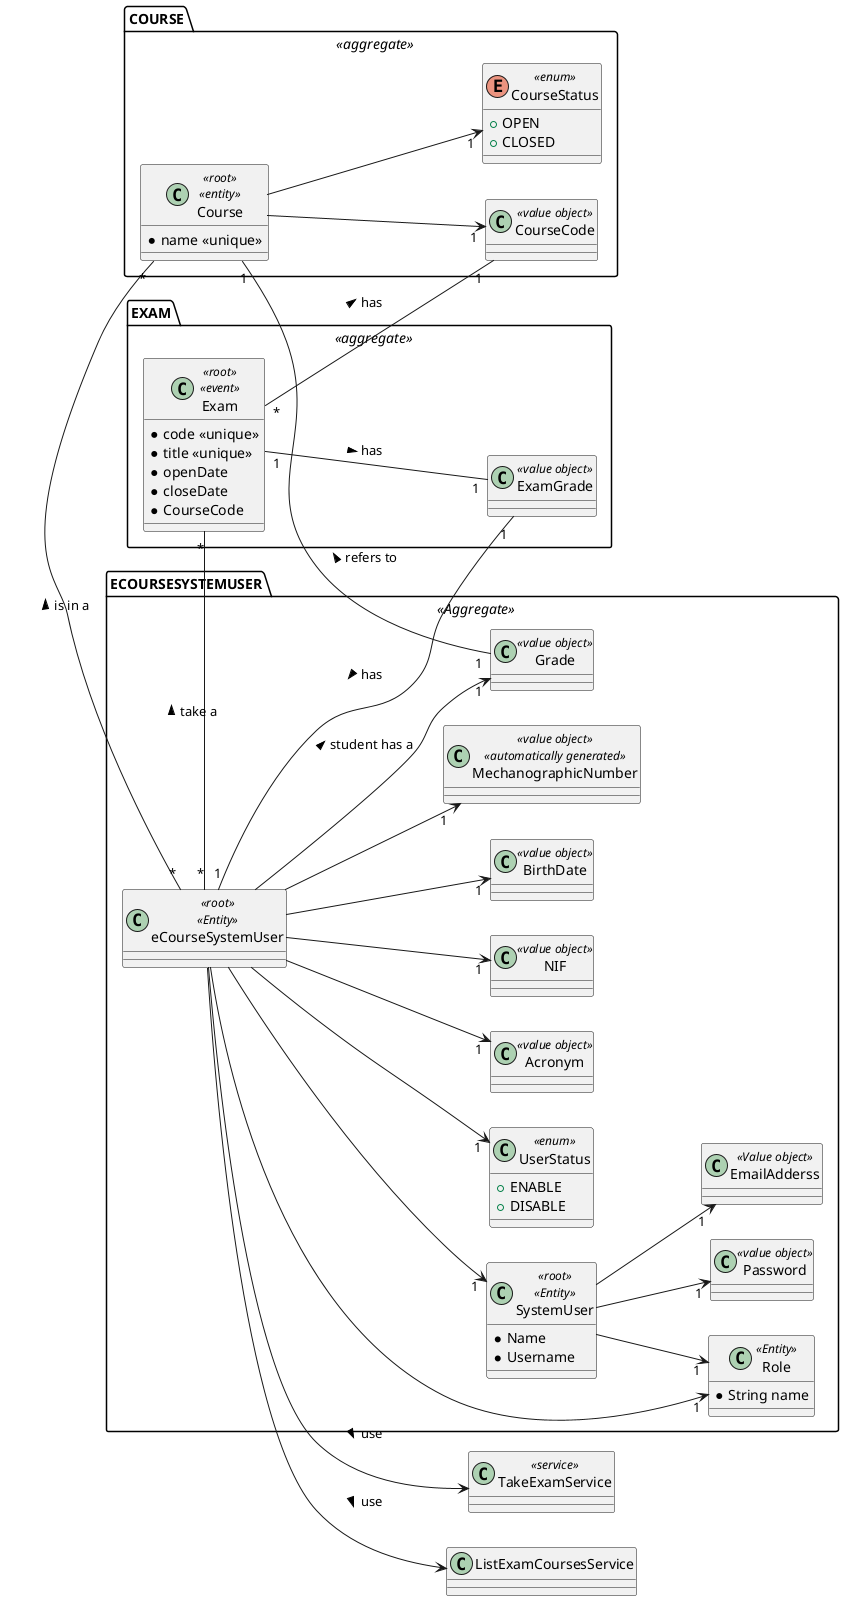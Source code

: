 @startuml
'https://plantuml.com/sequence-diagram

left to right direction

package "ECOURSESYSTEMUSER" <<Aggregate>> {

    class SystemUser <<root>> <<Entity>> {
        * Name
        * Username
    }

    class eCourseSystemUser <<root>> <<Entity>> {

    }

    class EmailAdderss <<Value object>>

    class Role <<Entity>> {
        * String name
    }

    class UserStatus <<enum>> {
        + ENABLE
        + DISABLE
    }

    class Password <<value object>>

    class Acronym <<value object>>

    class NIF <<value object>>

    class BirthDate <<value object>>

    class MechanographicNumber <<value object>> <<automatically generated>>

    class Grade <<value object>>

}

package "COURSE" <<aggregate>> {
    class Course <<root>> <<entity>> {
        * name <<unique>>

    }

    enum CourseStatus <<enum>> {
        + OPEN
        + CLOSED
    }

    class CourseCode <<value object>>
}

package "EXAM" <<aggregate>> {
    class Exam <<root>> <<event>> {
        * code <<unique>>
        * title <<unique>>
        * openDate
        * closeDate
        * CourseCode
    }

    class ExamGrade <<value object>>

}

class TakeExamService <<service>> {

}

class ListExamCoursesService {
}



'Relationships

SystemUser --> "1" EmailAdderss
SystemUser --> "1" Password
SystemUser --> "1" Role

eCourseSystemUser --> "1" SystemUser
eCourseSystemUser --> "1" Role
eCourseSystemUser --> "1" UserStatus
eCourseSystemUser --> "1" Acronym
eCourseSystemUser --> "1" NIF
eCourseSystemUser --> "1" BirthDate
eCourseSystemUser --> "1" MechanographicNumber
eCourseSystemUser --> "1" Grade : student has a >

eCourseSystemUser --> TakeExamService : use >
eCourseSystemUser --> ListExamCoursesService : use >

eCourseSystemUser "*" -- "*" Exam : take a >


Course --> "1" CourseStatus
Course --> "1" CourseCode

Course "1" -- "1" Grade : refers to <

Course "*" - "*" eCourseSystemUser : is in a <

Exam "1" -- "1" ExamGrade : has >
Exam "*" -- "1" CourseCode : has >
ExamGrade "1" -- "1" eCourseSystemUser : has >

@enduml